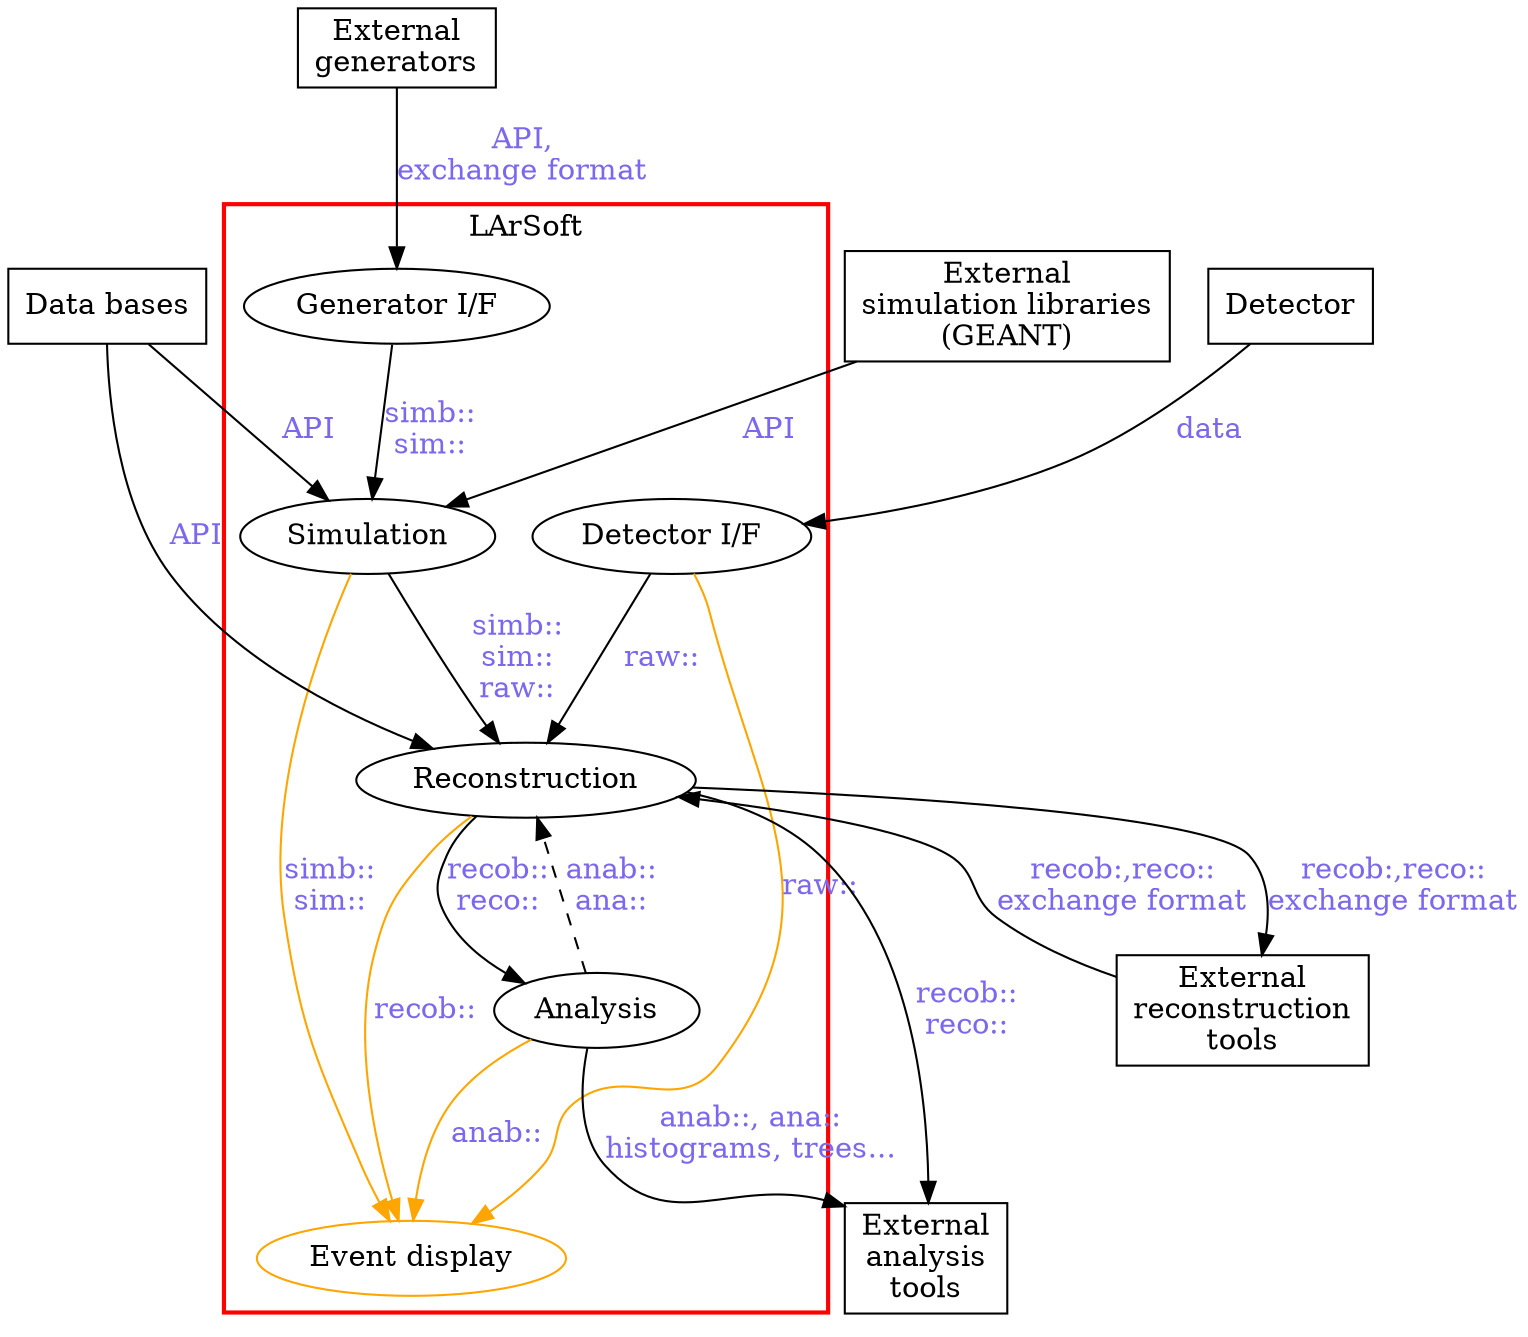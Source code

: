 /*
 * LArSoft architecture graph
 * 
 * Date:     November 12, 2015
 * Author:   Gianluca Petrillo (petrillo@fnal.gov)
 * Revision: 1.0
 * 
 */

digraph "LArSoft Architecture" {
	graph [dpi=600]
	
	// LArSoft components
	subgraph cluster_LArSoft {
		label="LArSoft"
		penwidth=2.0
		color=red
		
		"Detector I/F"
		"Generator I/F"
		"Simulation"
		"Reconstruction"
		"Analysis"
		
		"Event display" [color=orange]
	}
	
	node [shape=box]
	
	// the following have the "external product" style
	"External\ngenerators"
	"External\nsimulation libraries\n(GEANT)"
	"Detector"
	"Data bases"
	"External\nreconstruction\ntools"
	"External\nanalysis\ntools"
	
	edge [fontcolor=mediumslateblue]
	
	"External\ngenerators" -> "Generator I/F" [label="API,\nexchange format"]
	
	"Generator I/F" -> "Simulation" [label="simb::\nsim::"]
	"External\nsimulation libraries\n(GEANT)" -> "Simulation" [label="API"]
	
	"Detector" -> "Detector I/F" [label="data"]
	"Detector I/F" -> "Reconstruction" [label="raw::"]
	
	"Data bases" -> "Reconstruction" [label="API"]
	"Data bases" -> "Simulation" [label="API"]
	"Simulation" -> "Reconstruction" [label="simb::\nsim::\nraw::"]
	"Reconstruction" -> "Analysis" [label="recob::\nreco::"]
	
	"Analysis" -> "Reconstruction" [style=dashed,label="anab::\nana::"]
	
	"External\nreconstruction\ntools" -> "Reconstruction" [label="recob:,reco::\nexchange format"]
	"Reconstruction" -> "External\nreconstruction\ntools" [label="recob:,reco::\nexchange format"]
	
	"Reconstruction" -> "External\nanalysis\ntools" [label="recob::\nreco::"]
	"Analysis" -> "External\nanalysis\ntools" [label="anab::, ana::\nhistograms, trees..."]
	
	"Detector I/F" -> "Event display" [label="raw::", color=orange]
	"Simulation" -> "Event display" [label="simb::\nsim::", color=orange]
	"Reconstruction" -> "Event display" [label="recob::", color=orange]
	"Analysis" -> "Event display" [label="anab::", color=orange]
	
} // digraph
